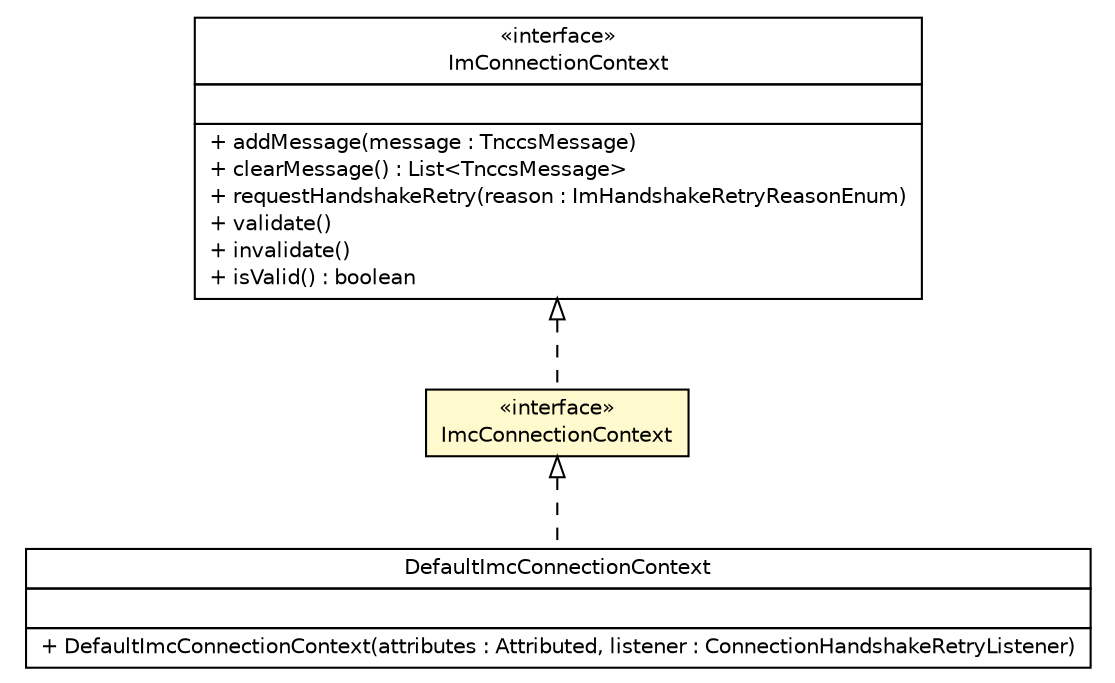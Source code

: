 #!/usr/local/bin/dot
#
# Class diagram 
# Generated by UMLGraph version R5_6 (http://www.umlgraph.org/)
#

digraph G {
	edge [fontname="Helvetica",fontsize=10,labelfontname="Helvetica",labelfontsize=10];
	node [fontname="Helvetica",fontsize=10,shape=plaintext];
	nodesep=0.25;
	ranksep=0.5;
	// de.hsbremen.tc.tnc.tnccs.adapter.connection.ImConnectionContext
	c22951 [label=<<table title="de.hsbremen.tc.tnc.tnccs.adapter.connection.ImConnectionContext" border="0" cellborder="1" cellspacing="0" cellpadding="2" port="p" href="./ImConnectionContext.html">
		<tr><td><table border="0" cellspacing="0" cellpadding="1">
<tr><td align="center" balign="center"> &#171;interface&#187; </td></tr>
<tr><td align="center" balign="center"> ImConnectionContext </td></tr>
		</table></td></tr>
		<tr><td><table border="0" cellspacing="0" cellpadding="1">
<tr><td align="left" balign="left">  </td></tr>
		</table></td></tr>
		<tr><td><table border="0" cellspacing="0" cellpadding="1">
<tr><td align="left" balign="left"> + addMessage(message : TnccsMessage) </td></tr>
<tr><td align="left" balign="left"> + clearMessage() : List&lt;TnccsMessage&gt; </td></tr>
<tr><td align="left" balign="left"> + requestHandshakeRetry(reason : ImHandshakeRetryReasonEnum) </td></tr>
<tr><td align="left" balign="left"> + validate() </td></tr>
<tr><td align="left" balign="left"> + invalidate() </td></tr>
<tr><td align="left" balign="left"> + isValid() : boolean </td></tr>
		</table></td></tr>
		</table>>, URL="./ImConnectionContext.html", fontname="Helvetica", fontcolor="black", fontsize=10.0];
	// de.hsbremen.tc.tnc.tnccs.adapter.connection.ImcConnectionContext
	c22952 [label=<<table title="de.hsbremen.tc.tnc.tnccs.adapter.connection.ImcConnectionContext" border="0" cellborder="1" cellspacing="0" cellpadding="2" port="p" bgcolor="lemonChiffon" href="./ImcConnectionContext.html">
		<tr><td><table border="0" cellspacing="0" cellpadding="1">
<tr><td align="center" balign="center"> &#171;interface&#187; </td></tr>
<tr><td align="center" balign="center"> ImcConnectionContext </td></tr>
		</table></td></tr>
		</table>>, URL="./ImcConnectionContext.html", fontname="Helvetica", fontcolor="black", fontsize=10.0];
	// de.hsbremen.tc.tnc.tnccs.adapter.connection.simple.DefaultImcConnectionContext
	c22957 [label=<<table title="de.hsbremen.tc.tnc.tnccs.adapter.connection.simple.DefaultImcConnectionContext" border="0" cellborder="1" cellspacing="0" cellpadding="2" port="p" href="./simple/DefaultImcConnectionContext.html">
		<tr><td><table border="0" cellspacing="0" cellpadding="1">
<tr><td align="center" balign="center"> DefaultImcConnectionContext </td></tr>
		</table></td></tr>
		<tr><td><table border="0" cellspacing="0" cellpadding="1">
<tr><td align="left" balign="left">  </td></tr>
		</table></td></tr>
		<tr><td><table border="0" cellspacing="0" cellpadding="1">
<tr><td align="left" balign="left"> + DefaultImcConnectionContext(attributes : Attributed, listener : ConnectionHandshakeRetryListener) </td></tr>
		</table></td></tr>
		</table>>, URL="./simple/DefaultImcConnectionContext.html", fontname="Helvetica", fontcolor="black", fontsize=10.0];
	//de.hsbremen.tc.tnc.tnccs.adapter.connection.ImcConnectionContext implements de.hsbremen.tc.tnc.tnccs.adapter.connection.ImConnectionContext
	c22951:p -> c22952:p [dir=back,arrowtail=empty,style=dashed];
	//de.hsbremen.tc.tnc.tnccs.adapter.connection.simple.DefaultImcConnectionContext implements de.hsbremen.tc.tnc.tnccs.adapter.connection.ImcConnectionContext
	c22952:p -> c22957:p [dir=back,arrowtail=empty,style=dashed];
}

